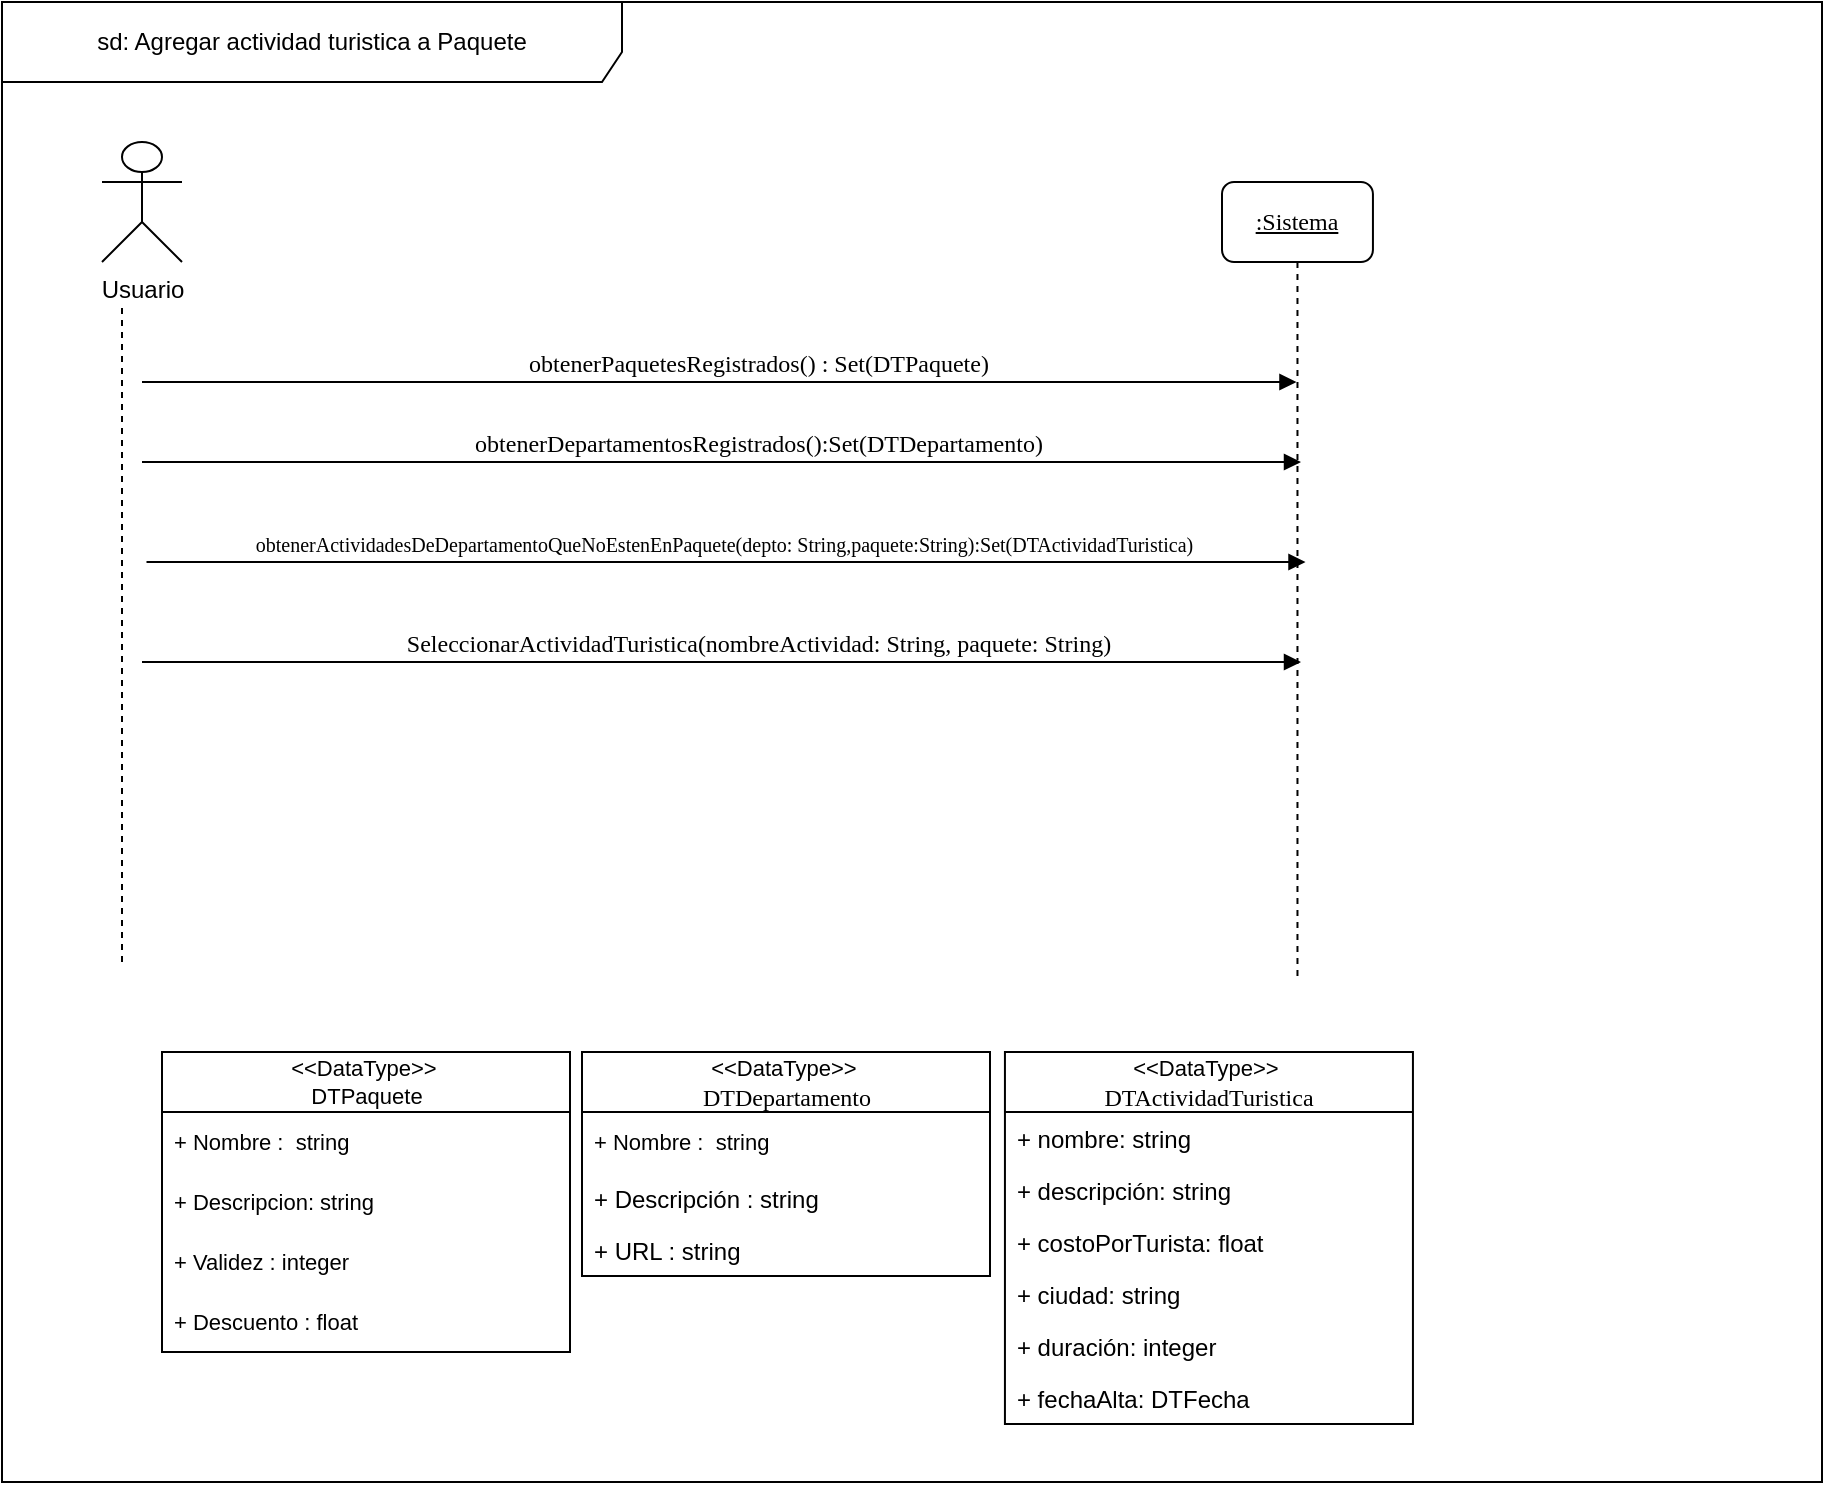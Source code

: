 <mxfile version="18.0.1" type="device"><diagram id="U5AXExJgMTTH3LPl8ylv" name="Página-1"><mxGraphModel dx="1384" dy="855" grid="1" gridSize="10" guides="1" tooltips="1" connect="1" arrows="1" fold="1" page="1" pageScale="1" pageWidth="827" pageHeight="1169" math="0" shadow="0"><root><mxCell id="0"/><mxCell id="1" parent="0"/><mxCell id="rtK_zYfUGI3sIR8peIhu-1" value="" style="rounded=0;whiteSpace=wrap;html=1;" vertex="1" parent="1"><mxGeometry x="210" y="60" width="910" height="740" as="geometry"/></mxCell><mxCell id="rtK_zYfUGI3sIR8peIhu-3" value="Usuario" style="shape=umlActor;verticalLabelPosition=bottom;verticalAlign=top;html=1;outlineConnect=0;rounded=1;" vertex="1" parent="1"><mxGeometry x="260" y="130" width="40" height="60" as="geometry"/></mxCell><mxCell id="rtK_zYfUGI3sIR8peIhu-4" value="obtenerPaquetesRegistrados() : Set(DTPaquete)" style="html=1;verticalAlign=bottom;endArrow=block;labelBackgroundColor=none;fontFamily=Verdana;fontSize=12;edgeStyle=elbowEdgeStyle;elbow=vertical;" edge="1" parent="1" target="rtK_zYfUGI3sIR8peIhu-16"><mxGeometry x="0.068" relative="1" as="geometry"><mxPoint x="280" y="250" as="sourcePoint"/><mxPoint x="690" y="220" as="targetPoint"/><Array as="points"><mxPoint x="280" y="250"/></Array><mxPoint as="offset"/></mxGeometry></mxCell><mxCell id="rtK_zYfUGI3sIR8peIhu-8" value="obtenerDepartamentosRegistrados():Set(DTDepartamento)" style="html=1;verticalAlign=bottom;endArrow=block;labelBackgroundColor=none;fontFamily=Verdana;fontSize=12;edgeStyle=elbowEdgeStyle;elbow=vertical;" edge="1" parent="1"><mxGeometry x="0.061" relative="1" as="geometry"><mxPoint x="280" y="290" as="sourcePoint"/><mxPoint x="859.5" y="290" as="targetPoint"/><Array as="points"><mxPoint x="280" y="290"/></Array><mxPoint as="offset"/></mxGeometry></mxCell><mxCell id="rtK_zYfUGI3sIR8peIhu-11" value="sd: Agregar actividad turistica a Paquete" style="shape=umlFrame;whiteSpace=wrap;html=1;width=310;height=40;" vertex="1" parent="1"><mxGeometry x="210" y="60" width="910" height="740" as="geometry"/></mxCell><mxCell id="rtK_zYfUGI3sIR8peIhu-13" value="SeleccionarActividadTuristica(nombreActividad: String, paquete: String)" style="html=1;verticalAlign=bottom;endArrow=block;labelBackgroundColor=none;fontFamily=Verdana;fontSize=12;edgeStyle=elbowEdgeStyle;elbow=vertical;" edge="1" parent="1"><mxGeometry x="0.061" relative="1" as="geometry"><mxPoint x="280" y="390" as="sourcePoint"/><mxPoint x="859.5" y="390" as="targetPoint"/><Array as="points"><mxPoint x="280" y="390"/></Array><mxPoint as="offset"/></mxGeometry></mxCell><mxCell id="rtK_zYfUGI3sIR8peIhu-15" value="" style="endArrow=none;dashed=1;html=1;" edge="1" parent="1"><mxGeometry width="50" height="50" relative="1" as="geometry"><mxPoint x="270" y="540" as="sourcePoint"/><mxPoint x="270" y="210" as="targetPoint"/></mxGeometry></mxCell><mxCell id="rtK_zYfUGI3sIR8peIhu-16" value="&lt;u&gt;:Sistema&lt;/u&gt;" style="shape=umlLifeline;perimeter=lifelinePerimeter;whiteSpace=wrap;html=1;container=1;collapsible=0;recursiveResize=0;outlineConnect=0;rounded=1;shadow=0;comic=0;labelBackgroundColor=none;strokeWidth=1;fontFamily=Verdana;fontSize=12;align=center;" vertex="1" parent="1"><mxGeometry x="820" y="150" width="75.47" height="400" as="geometry"/></mxCell><mxCell id="rtK_zYfUGI3sIR8peIhu-22" value="&amp;lt;&amp;lt;DataType&amp;gt;&amp;gt;&amp;nbsp;&lt;br&gt;DTPaquete" style="swimlane;fontStyle=0;childLayout=stackLayout;horizontal=1;startSize=30;horizontalStack=0;resizeParent=1;resizeParentMax=0;resizeLast=0;collapsible=1;marginBottom=0;sketch=0;fontSize=11;gradientColor=none;html=1;" vertex="1" parent="1"><mxGeometry x="290" y="585" width="204" height="150" as="geometry"/></mxCell><mxCell id="rtK_zYfUGI3sIR8peIhu-23" value="+ Nombre :&amp;nbsp; string" style="text;strokeColor=none;fillColor=none;align=left;verticalAlign=middle;spacingLeft=4;spacingRight=4;overflow=hidden;points=[[0,0.5],[1,0.5]];portConstraint=eastwest;rotatable=0;sketch=0;fontSize=11;html=1;" vertex="1" parent="rtK_zYfUGI3sIR8peIhu-22"><mxGeometry y="30" width="204" height="30" as="geometry"/></mxCell><mxCell id="rtK_zYfUGI3sIR8peIhu-24" value="+ Descripcion: string" style="text;strokeColor=none;fillColor=none;align=left;verticalAlign=middle;spacingLeft=4;spacingRight=4;overflow=hidden;points=[[0,0.5],[1,0.5]];portConstraint=eastwest;rotatable=0;sketch=0;fontSize=11;html=1;" vertex="1" parent="rtK_zYfUGI3sIR8peIhu-22"><mxGeometry y="60" width="204" height="30" as="geometry"/></mxCell><mxCell id="rtK_zYfUGI3sIR8peIhu-25" value="+ Validez : integer" style="text;strokeColor=none;fillColor=none;align=left;verticalAlign=middle;spacingLeft=4;spacingRight=4;overflow=hidden;points=[[0,0.5],[1,0.5]];portConstraint=eastwest;rotatable=0;sketch=0;fontSize=11;html=1;" vertex="1" parent="rtK_zYfUGI3sIR8peIhu-22"><mxGeometry y="90" width="204" height="30" as="geometry"/></mxCell><mxCell id="rtK_zYfUGI3sIR8peIhu-32" value="+ Descuento : float" style="text;strokeColor=none;fillColor=none;align=left;verticalAlign=middle;spacingLeft=4;spacingRight=4;overflow=hidden;points=[[0,0.5],[1,0.5]];portConstraint=eastwest;rotatable=0;sketch=0;fontSize=11;html=1;" vertex="1" parent="rtK_zYfUGI3sIR8peIhu-22"><mxGeometry y="120" width="204" height="30" as="geometry"/></mxCell><mxCell id="rtK_zYfUGI3sIR8peIhu-26" value="&amp;lt;&amp;lt;DataType&amp;gt;&amp;gt;&amp;nbsp;&lt;span style=&quot;font-family: &amp;quot;verdana&amp;quot; ; font-size: 12px&quot;&gt;&lt;br&gt;DTDepartamento&lt;/span&gt;" style="swimlane;fontStyle=0;childLayout=stackLayout;horizontal=1;startSize=30;horizontalStack=0;resizeParent=1;resizeParentMax=0;resizeLast=0;collapsible=1;marginBottom=0;sketch=0;fontSize=11;gradientColor=none;html=1;" vertex="1" parent="1"><mxGeometry x="500" y="585" width="204" height="112" as="geometry"/></mxCell><mxCell id="rtK_zYfUGI3sIR8peIhu-33" value="+ Nombre :&amp;nbsp; string" style="text;strokeColor=none;fillColor=none;align=left;verticalAlign=middle;spacingLeft=4;spacingRight=4;overflow=hidden;points=[[0,0.5],[1,0.5]];portConstraint=eastwest;rotatable=0;sketch=0;fontSize=11;html=1;" vertex="1" parent="rtK_zYfUGI3sIR8peIhu-26"><mxGeometry y="30" width="204" height="30" as="geometry"/></mxCell><mxCell id="rtK_zYfUGI3sIR8peIhu-34" value="+ Descripción : string" style="text;strokeColor=none;fillColor=none;align=left;verticalAlign=top;spacingLeft=4;spacingRight=4;overflow=hidden;rotatable=0;points=[[0,0.5],[1,0.5]];portConstraint=eastwest;" vertex="1" parent="rtK_zYfUGI3sIR8peIhu-26"><mxGeometry y="60" width="204" height="26" as="geometry"/></mxCell><mxCell id="rtK_zYfUGI3sIR8peIhu-35" value="+ URL : string" style="text;strokeColor=none;fillColor=none;align=left;verticalAlign=top;spacingLeft=4;spacingRight=4;overflow=hidden;rotatable=0;points=[[0,0.5],[1,0.5]];portConstraint=eastwest;" vertex="1" parent="rtK_zYfUGI3sIR8peIhu-26"><mxGeometry y="86" width="204" height="26" as="geometry"/></mxCell><mxCell id="rtK_zYfUGI3sIR8peIhu-38" value="&lt;font style=&quot;font-size: 10px;&quot;&gt;obtenerActividadesDeDepartamentoQueNoEstenEnPaquete(depto: String,paquete:String):Set(DTActividadTuristica)&amp;nbsp;&lt;/font&gt;" style="html=1;verticalAlign=bottom;endArrow=block;labelBackgroundColor=none;fontFamily=Verdana;fontSize=12;edgeStyle=elbowEdgeStyle;elbow=vertical;" edge="1" parent="1"><mxGeometry x="0.001" relative="1" as="geometry"><mxPoint x="282.25" y="340" as="sourcePoint"/><mxPoint x="861.75" y="340" as="targetPoint"/><Array as="points"><mxPoint x="282.25" y="340"/></Array><mxPoint as="offset"/></mxGeometry></mxCell><mxCell id="rtK_zYfUGI3sIR8peIhu-41" value="&amp;lt;&amp;lt;DataType&amp;gt;&amp;gt;&amp;nbsp;&lt;span style=&quot;font-family: &amp;quot;verdana&amp;quot; ; font-size: 12px&quot;&gt;&lt;br&gt;DTActividadTuristica&lt;/span&gt;" style="swimlane;fontStyle=0;childLayout=stackLayout;horizontal=1;startSize=30;horizontalStack=0;resizeParent=1;resizeParentMax=0;resizeLast=0;collapsible=1;marginBottom=0;sketch=0;fontSize=11;gradientColor=none;html=1;" vertex="1" parent="1"><mxGeometry x="711.47" y="585" width="204" height="186" as="geometry"/></mxCell><mxCell id="rtK_zYfUGI3sIR8peIhu-46" value="+ nombre: string" style="text;strokeColor=none;fillColor=none;align=left;verticalAlign=top;spacingLeft=4;spacingRight=4;overflow=hidden;rotatable=0;points=[[0,0.5],[1,0.5]];portConstraint=eastwest;" vertex="1" parent="rtK_zYfUGI3sIR8peIhu-41"><mxGeometry y="30" width="204" height="26" as="geometry"/></mxCell><mxCell id="rtK_zYfUGI3sIR8peIhu-47" value="+ descripción: string" style="text;strokeColor=none;fillColor=none;align=left;verticalAlign=top;spacingLeft=4;spacingRight=4;overflow=hidden;rotatable=0;points=[[0,0.5],[1,0.5]];portConstraint=eastwest;" vertex="1" parent="rtK_zYfUGI3sIR8peIhu-41"><mxGeometry y="56" width="204" height="26" as="geometry"/></mxCell><mxCell id="rtK_zYfUGI3sIR8peIhu-49" value="+ costoPorTurista: float" style="text;strokeColor=none;fillColor=none;align=left;verticalAlign=top;spacingLeft=4;spacingRight=4;overflow=hidden;rotatable=0;points=[[0,0.5],[1,0.5]];portConstraint=eastwest;" vertex="1" parent="rtK_zYfUGI3sIR8peIhu-41"><mxGeometry y="82" width="204" height="26" as="geometry"/></mxCell><mxCell id="rtK_zYfUGI3sIR8peIhu-50" value="+ ciudad: string" style="text;strokeColor=none;fillColor=none;align=left;verticalAlign=top;spacingLeft=4;spacingRight=4;overflow=hidden;rotatable=0;points=[[0,0.5],[1,0.5]];portConstraint=eastwest;" vertex="1" parent="rtK_zYfUGI3sIR8peIhu-41"><mxGeometry y="108" width="204" height="26" as="geometry"/></mxCell><mxCell id="rtK_zYfUGI3sIR8peIhu-48" value="+ duración: integer" style="text;strokeColor=none;fillColor=none;align=left;verticalAlign=top;spacingLeft=4;spacingRight=4;overflow=hidden;rotatable=0;points=[[0,0.5],[1,0.5]];portConstraint=eastwest;" vertex="1" parent="rtK_zYfUGI3sIR8peIhu-41"><mxGeometry y="134" width="204" height="26" as="geometry"/></mxCell><mxCell id="rtK_zYfUGI3sIR8peIhu-51" value="+ fechaAlta: DTFecha" style="text;strokeColor=none;fillColor=none;align=left;verticalAlign=top;spacingLeft=4;spacingRight=4;overflow=hidden;rotatable=0;points=[[0,0.5],[1,0.5]];portConstraint=eastwest;" vertex="1" parent="rtK_zYfUGI3sIR8peIhu-41"><mxGeometry y="160" width="204" height="26" as="geometry"/></mxCell></root></mxGraphModel></diagram></mxfile>